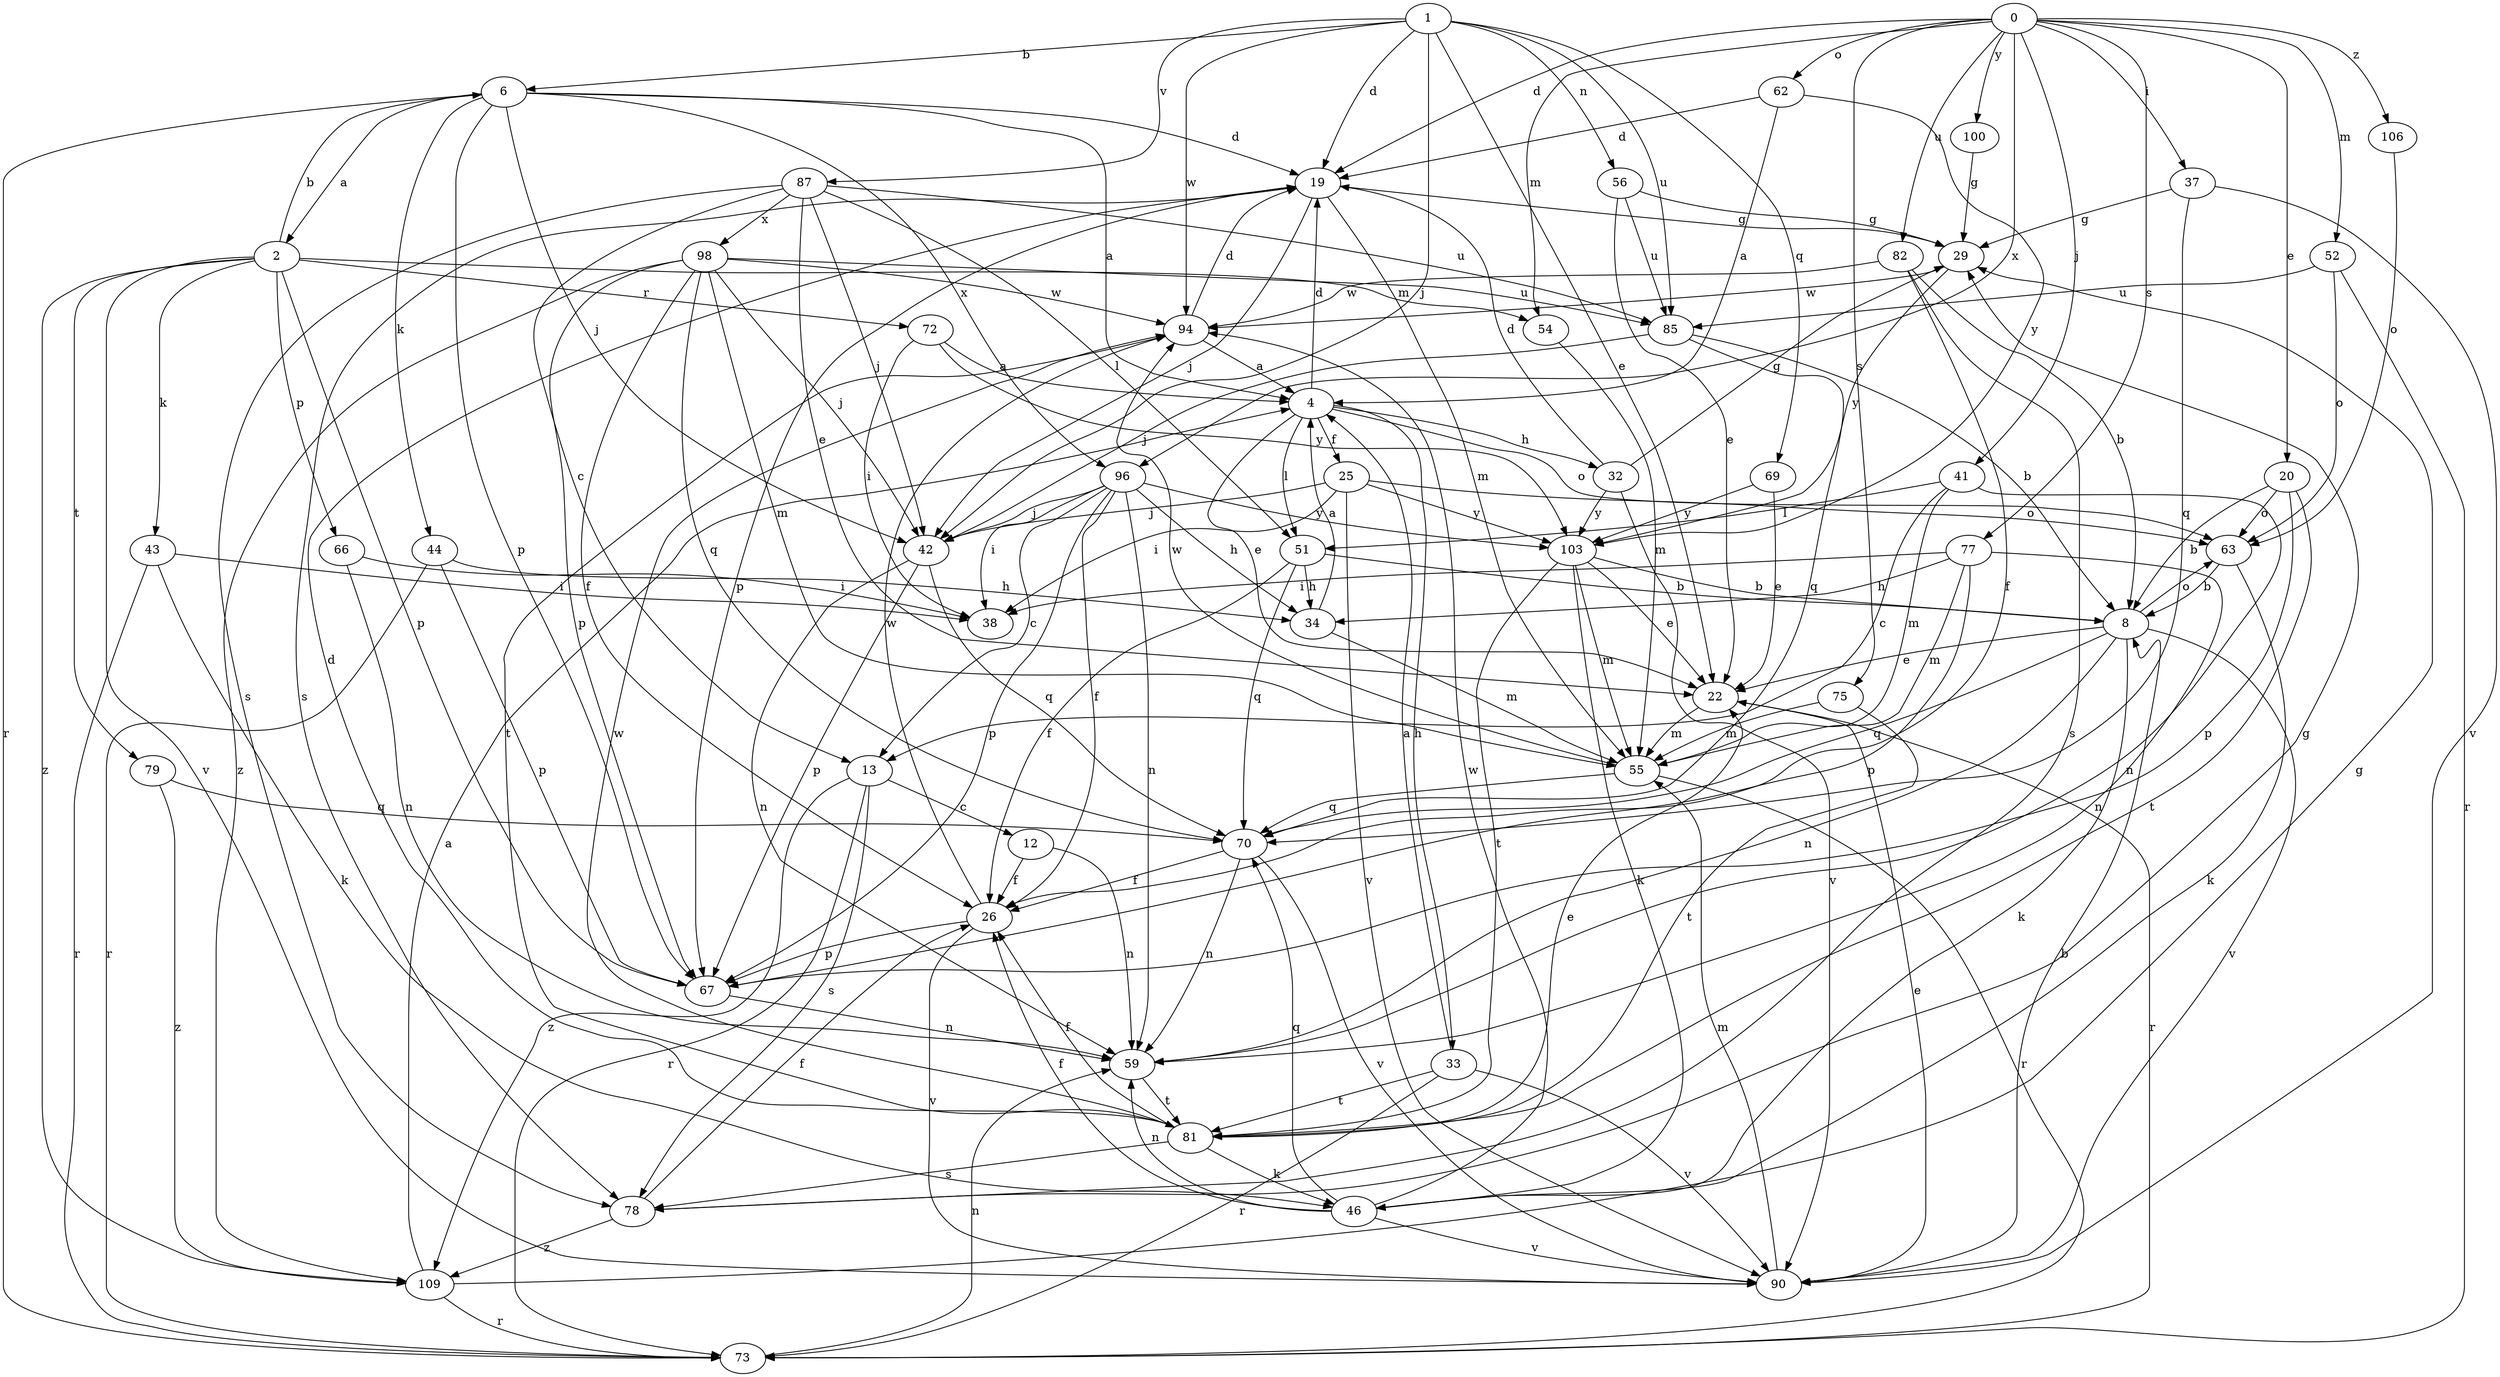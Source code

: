 strict digraph  {
0;
1;
2;
4;
6;
8;
12;
13;
19;
20;
22;
25;
26;
29;
32;
33;
34;
37;
38;
41;
42;
43;
44;
46;
51;
52;
54;
55;
56;
59;
62;
63;
66;
67;
69;
70;
72;
73;
75;
77;
78;
79;
81;
82;
85;
87;
90;
94;
96;
98;
100;
103;
106;
109;
0 -> 19  [label=d];
0 -> 20  [label=e];
0 -> 37  [label=i];
0 -> 41  [label=j];
0 -> 52  [label=m];
0 -> 54  [label=m];
0 -> 62  [label=o];
0 -> 75  [label=s];
0 -> 77  [label=s];
0 -> 82  [label=u];
0 -> 96  [label=x];
0 -> 100  [label=y];
0 -> 106  [label=z];
1 -> 6  [label=b];
1 -> 19  [label=d];
1 -> 22  [label=e];
1 -> 42  [label=j];
1 -> 56  [label=n];
1 -> 69  [label=q];
1 -> 85  [label=u];
1 -> 87  [label=v];
1 -> 94  [label=w];
2 -> 6  [label=b];
2 -> 43  [label=k];
2 -> 54  [label=m];
2 -> 66  [label=p];
2 -> 67  [label=p];
2 -> 72  [label=r];
2 -> 79  [label=t];
2 -> 90  [label=v];
2 -> 109  [label=z];
4 -> 19  [label=d];
4 -> 22  [label=e];
4 -> 25  [label=f];
4 -> 32  [label=h];
4 -> 33  [label=h];
4 -> 51  [label=l];
4 -> 63  [label=o];
6 -> 2  [label=a];
6 -> 4  [label=a];
6 -> 19  [label=d];
6 -> 42  [label=j];
6 -> 44  [label=k];
6 -> 67  [label=p];
6 -> 73  [label=r];
6 -> 96  [label=x];
8 -> 22  [label=e];
8 -> 46  [label=k];
8 -> 59  [label=n];
8 -> 63  [label=o];
8 -> 70  [label=q];
8 -> 90  [label=v];
12 -> 26  [label=f];
12 -> 59  [label=n];
13 -> 12  [label=c];
13 -> 73  [label=r];
13 -> 78  [label=s];
13 -> 109  [label=z];
19 -> 29  [label=g];
19 -> 42  [label=j];
19 -> 55  [label=m];
19 -> 67  [label=p];
19 -> 78  [label=s];
20 -> 8  [label=b];
20 -> 63  [label=o];
20 -> 67  [label=p];
20 -> 81  [label=t];
22 -> 55  [label=m];
22 -> 73  [label=r];
25 -> 38  [label=i];
25 -> 42  [label=j];
25 -> 63  [label=o];
25 -> 90  [label=v];
25 -> 103  [label=y];
26 -> 67  [label=p];
26 -> 90  [label=v];
26 -> 94  [label=w];
29 -> 94  [label=w];
29 -> 103  [label=y];
32 -> 19  [label=d];
32 -> 29  [label=g];
32 -> 90  [label=v];
32 -> 103  [label=y];
33 -> 4  [label=a];
33 -> 73  [label=r];
33 -> 81  [label=t];
33 -> 90  [label=v];
34 -> 4  [label=a];
34 -> 55  [label=m];
37 -> 29  [label=g];
37 -> 70  [label=q];
37 -> 90  [label=v];
41 -> 13  [label=c];
41 -> 51  [label=l];
41 -> 55  [label=m];
41 -> 59  [label=n];
42 -> 59  [label=n];
42 -> 67  [label=p];
42 -> 70  [label=q];
43 -> 38  [label=i];
43 -> 46  [label=k];
43 -> 73  [label=r];
44 -> 34  [label=h];
44 -> 67  [label=p];
44 -> 73  [label=r];
46 -> 26  [label=f];
46 -> 59  [label=n];
46 -> 70  [label=q];
46 -> 90  [label=v];
46 -> 94  [label=w];
51 -> 8  [label=b];
51 -> 26  [label=f];
51 -> 34  [label=h];
51 -> 70  [label=q];
52 -> 63  [label=o];
52 -> 73  [label=r];
52 -> 85  [label=u];
54 -> 55  [label=m];
55 -> 70  [label=q];
55 -> 73  [label=r];
55 -> 94  [label=w];
56 -> 22  [label=e];
56 -> 29  [label=g];
56 -> 85  [label=u];
59 -> 81  [label=t];
62 -> 4  [label=a];
62 -> 19  [label=d];
62 -> 103  [label=y];
63 -> 8  [label=b];
63 -> 46  [label=k];
66 -> 38  [label=i];
66 -> 59  [label=n];
67 -> 59  [label=n];
69 -> 22  [label=e];
69 -> 103  [label=y];
70 -> 26  [label=f];
70 -> 59  [label=n];
70 -> 90  [label=v];
72 -> 4  [label=a];
72 -> 38  [label=i];
72 -> 103  [label=y];
73 -> 59  [label=n];
75 -> 55  [label=m];
75 -> 81  [label=t];
77 -> 34  [label=h];
77 -> 38  [label=i];
77 -> 55  [label=m];
77 -> 59  [label=n];
77 -> 67  [label=p];
78 -> 26  [label=f];
78 -> 29  [label=g];
78 -> 109  [label=z];
79 -> 70  [label=q];
79 -> 109  [label=z];
81 -> 19  [label=d];
81 -> 22  [label=e];
81 -> 26  [label=f];
81 -> 46  [label=k];
81 -> 78  [label=s];
81 -> 94  [label=w];
82 -> 8  [label=b];
82 -> 26  [label=f];
82 -> 78  [label=s];
82 -> 94  [label=w];
85 -> 8  [label=b];
85 -> 42  [label=j];
85 -> 70  [label=q];
87 -> 13  [label=c];
87 -> 22  [label=e];
87 -> 42  [label=j];
87 -> 51  [label=l];
87 -> 78  [label=s];
87 -> 85  [label=u];
87 -> 98  [label=x];
90 -> 8  [label=b];
90 -> 22  [label=e];
90 -> 55  [label=m];
94 -> 4  [label=a];
94 -> 19  [label=d];
94 -> 81  [label=t];
96 -> 13  [label=c];
96 -> 26  [label=f];
96 -> 34  [label=h];
96 -> 38  [label=i];
96 -> 42  [label=j];
96 -> 59  [label=n];
96 -> 67  [label=p];
96 -> 103  [label=y];
98 -> 26  [label=f];
98 -> 42  [label=j];
98 -> 55  [label=m];
98 -> 67  [label=p];
98 -> 70  [label=q];
98 -> 85  [label=u];
98 -> 94  [label=w];
98 -> 109  [label=z];
100 -> 29  [label=g];
103 -> 8  [label=b];
103 -> 22  [label=e];
103 -> 46  [label=k];
103 -> 55  [label=m];
103 -> 81  [label=t];
106 -> 63  [label=o];
109 -> 4  [label=a];
109 -> 29  [label=g];
109 -> 73  [label=r];
}
